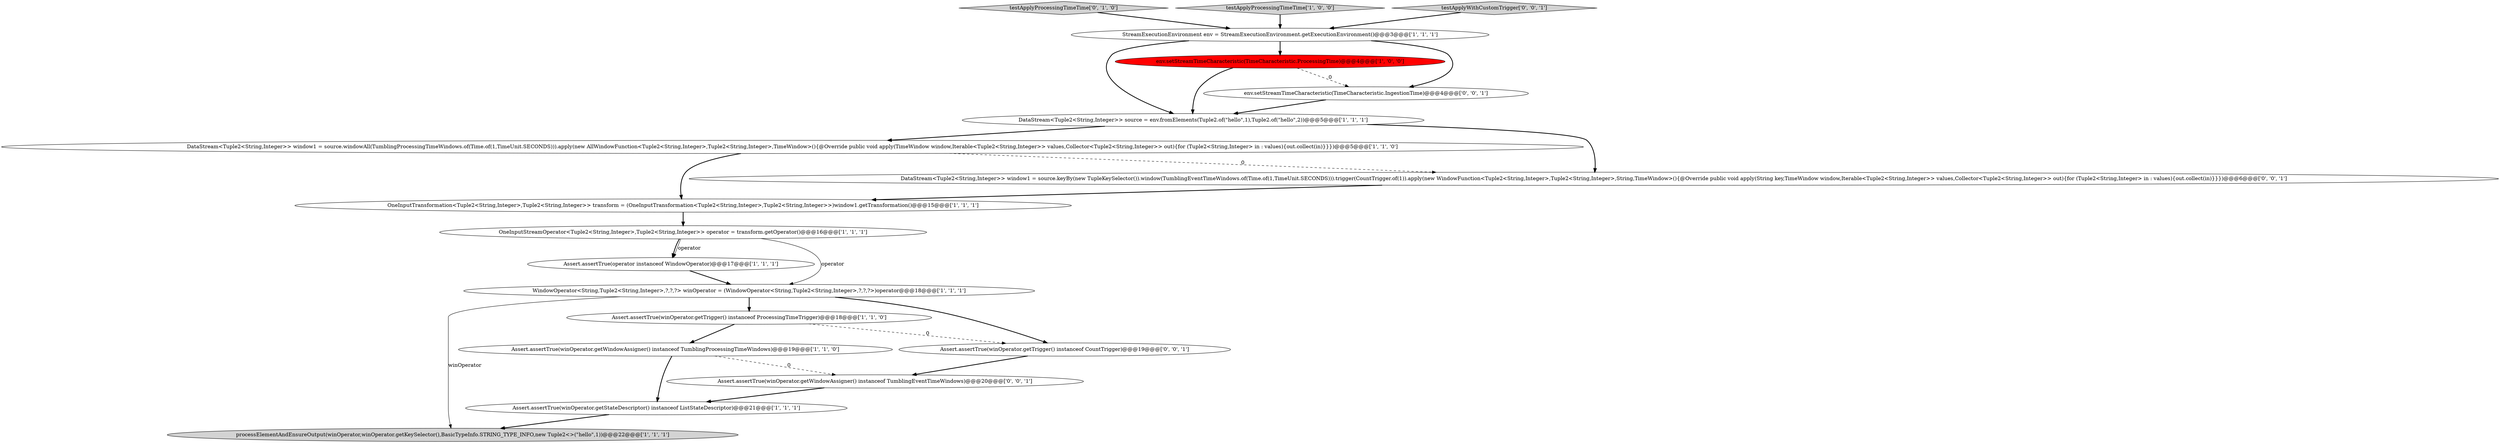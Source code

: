 digraph {
7 [style = filled, label = "Assert.assertTrue(winOperator.getWindowAssigner() instanceof TumblingProcessingTimeWindows)@@@19@@@['1', '1', '0']", fillcolor = white, shape = ellipse image = "AAA0AAABBB1BBB"];
3 [style = filled, label = "OneInputStreamOperator<Tuple2<String,Integer>,Tuple2<String,Integer>> operator = transform.getOperator()@@@16@@@['1', '1', '1']", fillcolor = white, shape = ellipse image = "AAA0AAABBB1BBB"];
11 [style = filled, label = "Assert.assertTrue(winOperator.getStateDescriptor() instanceof ListStateDescriptor)@@@21@@@['1', '1', '1']", fillcolor = white, shape = ellipse image = "AAA0AAABBB1BBB"];
13 [style = filled, label = "testApplyProcessingTimeTime['0', '1', '0']", fillcolor = lightgray, shape = diamond image = "AAA0AAABBB2BBB"];
2 [style = filled, label = "DataStream<Tuple2<String,Integer>> window1 = source.windowAll(TumblingProcessingTimeWindows.of(Time.of(1,TimeUnit.SECONDS))).apply(new AllWindowFunction<Tuple2<String,Integer>,Tuple2<String,Integer>,TimeWindow>(){@Override public void apply(TimeWindow window,Iterable<Tuple2<String,Integer>> values,Collector<Tuple2<String,Integer>> out){for (Tuple2<String,Integer> in : values){out.collect(in)}}})@@@5@@@['1', '1', '0']", fillcolor = white, shape = ellipse image = "AAA0AAABBB1BBB"];
0 [style = filled, label = "testApplyProcessingTimeTime['1', '0', '0']", fillcolor = lightgray, shape = diamond image = "AAA0AAABBB1BBB"];
9 [style = filled, label = "env.setStreamTimeCharacteristic(TimeCharacteristic.ProcessingTime)@@@4@@@['1', '0', '0']", fillcolor = red, shape = ellipse image = "AAA1AAABBB1BBB"];
17 [style = filled, label = "Assert.assertTrue(winOperator.getTrigger() instanceof CountTrigger)@@@19@@@['0', '0', '1']", fillcolor = white, shape = ellipse image = "AAA0AAABBB3BBB"];
1 [style = filled, label = "DataStream<Tuple2<String,Integer>> source = env.fromElements(Tuple2.of(\"hello\",1),Tuple2.of(\"hello\",2))@@@5@@@['1', '1', '1']", fillcolor = white, shape = ellipse image = "AAA0AAABBB1BBB"];
4 [style = filled, label = "Assert.assertTrue(operator instanceof WindowOperator)@@@17@@@['1', '1', '1']", fillcolor = white, shape = ellipse image = "AAA0AAABBB1BBB"];
6 [style = filled, label = "processElementAndEnsureOutput(winOperator,winOperator.getKeySelector(),BasicTypeInfo.STRING_TYPE_INFO,new Tuple2<>(\"hello\",1))@@@22@@@['1', '1', '1']", fillcolor = lightgray, shape = ellipse image = "AAA0AAABBB1BBB"];
10 [style = filled, label = "StreamExecutionEnvironment env = StreamExecutionEnvironment.getExecutionEnvironment()@@@3@@@['1', '1', '1']", fillcolor = white, shape = ellipse image = "AAA0AAABBB1BBB"];
15 [style = filled, label = "testApplyWithCustomTrigger['0', '0', '1']", fillcolor = lightgray, shape = diamond image = "AAA0AAABBB3BBB"];
12 [style = filled, label = "OneInputTransformation<Tuple2<String,Integer>,Tuple2<String,Integer>> transform = (OneInputTransformation<Tuple2<String,Integer>,Tuple2<String,Integer>>)window1.getTransformation()@@@15@@@['1', '1', '1']", fillcolor = white, shape = ellipse image = "AAA0AAABBB1BBB"];
18 [style = filled, label = "Assert.assertTrue(winOperator.getWindowAssigner() instanceof TumblingEventTimeWindows)@@@20@@@['0', '0', '1']", fillcolor = white, shape = ellipse image = "AAA0AAABBB3BBB"];
16 [style = filled, label = "DataStream<Tuple2<String,Integer>> window1 = source.keyBy(new TupleKeySelector()).window(TumblingEventTimeWindows.of(Time.of(1,TimeUnit.SECONDS))).trigger(CountTrigger.of(1)).apply(new WindowFunction<Tuple2<String,Integer>,Tuple2<String,Integer>,String,TimeWindow>(){@Override public void apply(String key,TimeWindow window,Iterable<Tuple2<String,Integer>> values,Collector<Tuple2<String,Integer>> out){for (Tuple2<String,Integer> in : values){out.collect(in)}}})@@@6@@@['0', '0', '1']", fillcolor = white, shape = ellipse image = "AAA0AAABBB3BBB"];
5 [style = filled, label = "Assert.assertTrue(winOperator.getTrigger() instanceof ProcessingTimeTrigger)@@@18@@@['1', '1', '0']", fillcolor = white, shape = ellipse image = "AAA0AAABBB1BBB"];
14 [style = filled, label = "env.setStreamTimeCharacteristic(TimeCharacteristic.IngestionTime)@@@4@@@['0', '0', '1']", fillcolor = white, shape = ellipse image = "AAA0AAABBB3BBB"];
8 [style = filled, label = "WindowOperator<String,Tuple2<String,Integer>,?,?,?> winOperator = (WindowOperator<String,Tuple2<String,Integer>,?,?,?>)operator@@@18@@@['1', '1', '1']", fillcolor = white, shape = ellipse image = "AAA0AAABBB1BBB"];
13->10 [style = bold, label=""];
15->10 [style = bold, label=""];
7->11 [style = bold, label=""];
7->18 [style = dashed, label="0"];
10->14 [style = bold, label=""];
11->6 [style = bold, label=""];
18->11 [style = bold, label=""];
3->4 [style = solid, label="operator"];
3->8 [style = solid, label="operator"];
3->4 [style = bold, label=""];
8->6 [style = solid, label="winOperator"];
14->1 [style = bold, label=""];
2->12 [style = bold, label=""];
8->17 [style = bold, label=""];
0->10 [style = bold, label=""];
9->14 [style = dashed, label="0"];
5->17 [style = dashed, label="0"];
8->5 [style = bold, label=""];
1->16 [style = bold, label=""];
2->16 [style = dashed, label="0"];
4->8 [style = bold, label=""];
5->7 [style = bold, label=""];
1->2 [style = bold, label=""];
12->3 [style = bold, label=""];
10->9 [style = bold, label=""];
9->1 [style = bold, label=""];
10->1 [style = bold, label=""];
16->12 [style = bold, label=""];
17->18 [style = bold, label=""];
}
